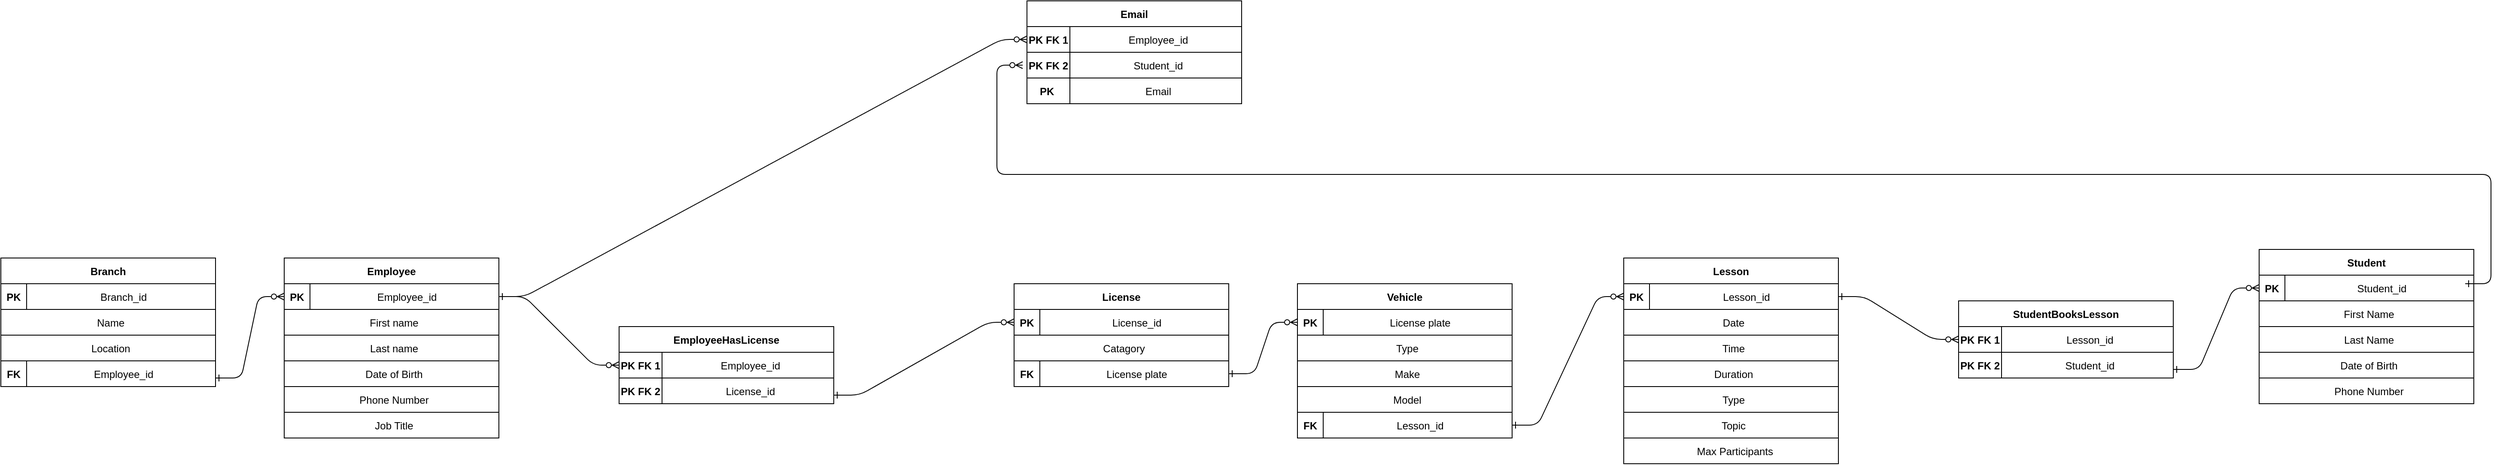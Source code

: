 <mxfile version="22.0.2" type="device">
  <diagram id="R2lEEEUBdFMjLlhIrx00" name="Page-1">
    <mxGraphModel dx="1590" dy="433" grid="1" gridSize="10" guides="1" tooltips="1" connect="1" arrows="1" fold="1" page="1" pageScale="1" pageWidth="850" pageHeight="1100" math="0" shadow="0" extFonts="Permanent Marker^https://fonts.googleapis.com/css?family=Permanent+Marker">
      <root>
        <mxCell id="0" />
        <mxCell id="1" parent="0" />
        <mxCell id="C-vyLk0tnHw3VtMMgP7b-1" value="" style="edgeStyle=entityRelationEdgeStyle;endArrow=ERzeroToMany;startArrow=ERone;endFill=1;startFill=0;entryX=0;entryY=0.5;entryDx=0;entryDy=0;" parent="1" edge="1">
          <mxGeometry width="100" height="100" relative="1" as="geometry">
            <mxPoint x="-210" y="570" as="sourcePoint" />
            <mxPoint x="-130" y="475" as="targetPoint" />
          </mxGeometry>
        </mxCell>
        <mxCell id="C-vyLk0tnHw3VtMMgP7b-12" value="" style="edgeStyle=entityRelationEdgeStyle;endArrow=ERzeroToMany;startArrow=ERone;endFill=1;startFill=0;" parent="1" edge="1">
          <mxGeometry width="100" height="100" relative="1" as="geometry">
            <mxPoint x="510" y="590" as="sourcePoint" />
            <mxPoint x="720" y="505" as="targetPoint" />
          </mxGeometry>
        </mxCell>
        <mxCell id="C-vyLk0tnHw3VtMMgP7b-23" value="Branch" style="shape=table;startSize=30;container=1;collapsible=1;childLayout=tableLayout;fixedRows=1;rowLines=0;fontStyle=1;align=center;resizeLast=1;" parent="1" vertex="1">
          <mxGeometry x="-460" y="430" width="250" height="150" as="geometry" />
        </mxCell>
        <mxCell id="C-vyLk0tnHw3VtMMgP7b-24" value="" style="shape=partialRectangle;collapsible=0;dropTarget=0;pointerEvents=0;fillColor=none;points=[[0,0.5],[1,0.5]];portConstraint=eastwest;top=0;left=0;right=0;bottom=1;" parent="C-vyLk0tnHw3VtMMgP7b-23" vertex="1">
          <mxGeometry y="30" width="250" height="30" as="geometry" />
        </mxCell>
        <mxCell id="C-vyLk0tnHw3VtMMgP7b-25" value="PK" style="shape=partialRectangle;overflow=hidden;connectable=0;fillColor=none;top=0;left=0;bottom=0;right=0;fontStyle=1;" parent="C-vyLk0tnHw3VtMMgP7b-24" vertex="1">
          <mxGeometry width="30" height="30" as="geometry">
            <mxRectangle width="30" height="30" as="alternateBounds" />
          </mxGeometry>
        </mxCell>
        <mxCell id="C-vyLk0tnHw3VtMMgP7b-26" value="Branch_id" style="shape=partialRectangle;overflow=hidden;connectable=0;fillColor=none;top=0;left=0;bottom=0;right=0;align=center;spacingLeft=6;fontStyle=0;" parent="C-vyLk0tnHw3VtMMgP7b-24" vertex="1">
          <mxGeometry x="30" width="220" height="30" as="geometry">
            <mxRectangle width="220" height="30" as="alternateBounds" />
          </mxGeometry>
        </mxCell>
        <mxCell id="tp9Cc-kv2uPg05OPm2h--9" value="Location" style="shape=partialRectangle;overflow=hidden;connectable=0;fillColor=none;top=1;left=0;bottom=1;right=0;align=center;spacingLeft=6;" parent="1" vertex="1">
          <mxGeometry x="-460" y="520" width="250" height="30" as="geometry">
            <mxRectangle width="220" height="30" as="alternateBounds" />
          </mxGeometry>
        </mxCell>
        <mxCell id="tp9Cc-kv2uPg05OPm2h--10" value="Name" style="shape=partialRectangle;overflow=hidden;connectable=0;fillColor=none;top=1;left=0;bottom=1;right=0;align=center;spacingLeft=6;" parent="1" vertex="1">
          <mxGeometry x="-460" y="490" width="250" height="30" as="geometry">
            <mxRectangle width="220" height="30" as="alternateBounds" />
          </mxGeometry>
        </mxCell>
        <mxCell id="tp9Cc-kv2uPg05OPm2h--12" value="FK" style="shape=partialRectangle;overflow=hidden;connectable=0;fillColor=none;top=1;left=1;bottom=1;right=0;fontStyle=1;" parent="1" vertex="1">
          <mxGeometry x="-460" y="550" width="30" height="30" as="geometry">
            <mxRectangle width="30" height="30" as="alternateBounds" />
          </mxGeometry>
        </mxCell>
        <mxCell id="tp9Cc-kv2uPg05OPm2h--13" value="Employee_id" style="shape=partialRectangle;overflow=hidden;connectable=0;fillColor=none;top=1;left=1;bottom=1;right=0;align=center;spacingLeft=6;fontStyle=0;" parent="1" vertex="1">
          <mxGeometry x="-430" y="550" width="220" height="30" as="geometry">
            <mxRectangle width="220" height="30" as="alternateBounds" />
          </mxGeometry>
        </mxCell>
        <mxCell id="tp9Cc-kv2uPg05OPm2h--18" value="Employee" style="shape=table;startSize=30;container=1;collapsible=1;childLayout=tableLayout;fixedRows=1;rowLines=0;fontStyle=1;align=center;resizeLast=1;" parent="1" vertex="1">
          <mxGeometry x="-130" y="430" width="250" height="210" as="geometry" />
        </mxCell>
        <mxCell id="tp9Cc-kv2uPg05OPm2h--19" value="" style="shape=partialRectangle;collapsible=0;dropTarget=0;pointerEvents=0;fillColor=none;points=[[0,0.5],[1,0.5]];portConstraint=eastwest;top=0;left=0;right=0;bottom=1;" parent="tp9Cc-kv2uPg05OPm2h--18" vertex="1">
          <mxGeometry y="30" width="250" height="30" as="geometry" />
        </mxCell>
        <mxCell id="tp9Cc-kv2uPg05OPm2h--20" value="PK" style="shape=partialRectangle;overflow=hidden;connectable=0;fillColor=none;top=0;left=0;bottom=0;right=0;fontStyle=1;" parent="tp9Cc-kv2uPg05OPm2h--19" vertex="1">
          <mxGeometry width="30" height="30" as="geometry">
            <mxRectangle width="30" height="30" as="alternateBounds" />
          </mxGeometry>
        </mxCell>
        <mxCell id="tp9Cc-kv2uPg05OPm2h--21" value="Employee_id" style="shape=partialRectangle;overflow=hidden;connectable=0;fillColor=none;top=0;left=0;bottom=0;right=0;align=center;spacingLeft=6;fontStyle=0;" parent="tp9Cc-kv2uPg05OPm2h--19" vertex="1">
          <mxGeometry x="30" width="220" height="30" as="geometry">
            <mxRectangle width="220" height="30" as="alternateBounds" />
          </mxGeometry>
        </mxCell>
        <mxCell id="tp9Cc-kv2uPg05OPm2h--22" value="Last name" style="shape=partialRectangle;overflow=hidden;connectable=0;fillColor=none;top=1;left=0;bottom=1;right=0;align=center;spacingLeft=6;" parent="1" vertex="1">
          <mxGeometry x="-130" y="520" width="250" height="30" as="geometry">
            <mxRectangle width="220" height="30" as="alternateBounds" />
          </mxGeometry>
        </mxCell>
        <mxCell id="tp9Cc-kv2uPg05OPm2h--23" value="First name" style="shape=partialRectangle;overflow=hidden;connectable=0;fillColor=none;top=1;left=0;bottom=1;right=0;align=center;spacingLeft=6;" parent="1" vertex="1">
          <mxGeometry x="-130" y="490" width="250" height="30" as="geometry">
            <mxRectangle width="220" height="30" as="alternateBounds" />
          </mxGeometry>
        </mxCell>
        <mxCell id="tp9Cc-kv2uPg05OPm2h--26" value="Date of Birth" style="shape=partialRectangle;overflow=hidden;connectable=0;fillColor=none;top=1;left=0;bottom=1;right=0;align=center;spacingLeft=6;" parent="1" vertex="1">
          <mxGeometry x="-130" y="550" width="250" height="30" as="geometry">
            <mxRectangle width="220" height="30" as="alternateBounds" />
          </mxGeometry>
        </mxCell>
        <mxCell id="tp9Cc-kv2uPg05OPm2h--28" value="Phone Number" style="shape=partialRectangle;overflow=hidden;connectable=0;fillColor=none;top=1;left=0;bottom=1;right=0;align=center;spacingLeft=6;" parent="1" vertex="1">
          <mxGeometry x="-130" y="580" width="250" height="30" as="geometry">
            <mxRectangle width="220" height="30" as="alternateBounds" />
          </mxGeometry>
        </mxCell>
        <mxCell id="tp9Cc-kv2uPg05OPm2h--29" value="Job Title" style="shape=partialRectangle;overflow=hidden;connectable=0;fillColor=none;top=1;left=0;bottom=1;right=0;align=center;spacingLeft=6;" parent="1" vertex="1">
          <mxGeometry x="-130" y="610" width="250" height="30" as="geometry">
            <mxRectangle width="220" height="30" as="alternateBounds" />
          </mxGeometry>
        </mxCell>
        <mxCell id="tp9Cc-kv2uPg05OPm2h--31" value="License" style="shape=table;startSize=30;container=1;collapsible=1;childLayout=tableLayout;fixedRows=1;rowLines=0;fontStyle=1;align=center;resizeLast=1;" parent="1" vertex="1">
          <mxGeometry x="720" y="460" width="250" height="120" as="geometry" />
        </mxCell>
        <mxCell id="tp9Cc-kv2uPg05OPm2h--32" value="" style="shape=partialRectangle;collapsible=0;dropTarget=0;pointerEvents=0;fillColor=none;points=[[0,0.5],[1,0.5]];portConstraint=eastwest;top=0;left=0;right=0;bottom=1;" parent="tp9Cc-kv2uPg05OPm2h--31" vertex="1">
          <mxGeometry y="30" width="250" height="30" as="geometry" />
        </mxCell>
        <mxCell id="tp9Cc-kv2uPg05OPm2h--33" value="PK" style="shape=partialRectangle;overflow=hidden;connectable=0;fillColor=none;top=0;left=0;bottom=0;right=0;fontStyle=1;" parent="tp9Cc-kv2uPg05OPm2h--32" vertex="1">
          <mxGeometry width="30" height="30" as="geometry">
            <mxRectangle width="30" height="30" as="alternateBounds" />
          </mxGeometry>
        </mxCell>
        <mxCell id="tp9Cc-kv2uPg05OPm2h--34" value="License_id" style="shape=partialRectangle;overflow=hidden;connectable=0;fillColor=none;top=0;left=0;bottom=0;right=0;align=center;spacingLeft=6;fontStyle=0;" parent="tp9Cc-kv2uPg05OPm2h--32" vertex="1">
          <mxGeometry x="30" width="220" height="30" as="geometry">
            <mxRectangle width="220" height="30" as="alternateBounds" />
          </mxGeometry>
        </mxCell>
        <mxCell id="tp9Cc-kv2uPg05OPm2h--36" value="Catagory" style="shape=partialRectangle;overflow=hidden;connectable=0;fillColor=none;top=1;left=0;bottom=1;right=0;align=center;spacingLeft=6;" parent="1" vertex="1">
          <mxGeometry x="720" y="520" width="250" height="30" as="geometry">
            <mxRectangle width="220" height="30" as="alternateBounds" />
          </mxGeometry>
        </mxCell>
        <mxCell id="tp9Cc-kv2uPg05OPm2h--37" value="FK" style="shape=partialRectangle;overflow=hidden;connectable=0;fillColor=none;top=1;left=1;bottom=1;right=0;fontStyle=1;" parent="1" vertex="1">
          <mxGeometry x="720" y="550" width="30" height="30" as="geometry">
            <mxRectangle width="30" height="30" as="alternateBounds" />
          </mxGeometry>
        </mxCell>
        <mxCell id="tp9Cc-kv2uPg05OPm2h--38" value="License plate" style="shape=partialRectangle;overflow=hidden;connectable=0;fillColor=none;top=1;left=1;bottom=1;right=0;align=center;spacingLeft=6;fontStyle=0;" parent="1" vertex="1">
          <mxGeometry x="750" y="550" width="220" height="30" as="geometry">
            <mxRectangle width="220" height="30" as="alternateBounds" />
          </mxGeometry>
        </mxCell>
        <mxCell id="tp9Cc-kv2uPg05OPm2h--39" value="Vehicle" style="shape=table;startSize=30;container=1;collapsible=1;childLayout=tableLayout;fixedRows=1;rowLines=0;fontStyle=1;align=center;resizeLast=1;" parent="1" vertex="1">
          <mxGeometry x="1050" y="460" width="250" height="180" as="geometry" />
        </mxCell>
        <mxCell id="tp9Cc-kv2uPg05OPm2h--40" value="" style="shape=partialRectangle;collapsible=0;dropTarget=0;pointerEvents=0;fillColor=none;points=[[0,0.5],[1,0.5]];portConstraint=eastwest;top=0;left=0;right=0;bottom=1;" parent="tp9Cc-kv2uPg05OPm2h--39" vertex="1">
          <mxGeometry y="30" width="250" height="30" as="geometry" />
        </mxCell>
        <mxCell id="tp9Cc-kv2uPg05OPm2h--41" value="PK" style="shape=partialRectangle;overflow=hidden;connectable=0;fillColor=none;top=0;left=0;bottom=0;right=0;fontStyle=1;" parent="tp9Cc-kv2uPg05OPm2h--40" vertex="1">
          <mxGeometry width="30" height="30" as="geometry">
            <mxRectangle width="30" height="30" as="alternateBounds" />
          </mxGeometry>
        </mxCell>
        <mxCell id="tp9Cc-kv2uPg05OPm2h--42" value="License plate" style="shape=partialRectangle;overflow=hidden;connectable=0;fillColor=none;top=0;left=0;bottom=0;right=0;align=center;spacingLeft=6;fontStyle=0;" parent="tp9Cc-kv2uPg05OPm2h--40" vertex="1">
          <mxGeometry x="30" width="220" height="30" as="geometry">
            <mxRectangle width="220" height="30" as="alternateBounds" />
          </mxGeometry>
        </mxCell>
        <mxCell id="tp9Cc-kv2uPg05OPm2h--43" value="Make" style="shape=partialRectangle;overflow=hidden;connectable=0;fillColor=none;top=1;left=0;bottom=1;right=0;align=center;spacingLeft=6;" parent="1" vertex="1">
          <mxGeometry x="1050" y="550" width="250" height="30" as="geometry">
            <mxRectangle width="220" height="30" as="alternateBounds" />
          </mxGeometry>
        </mxCell>
        <mxCell id="tp9Cc-kv2uPg05OPm2h--44" value="Type" style="shape=partialRectangle;overflow=hidden;connectable=0;fillColor=none;top=1;left=0;bottom=1;right=0;align=center;spacingLeft=6;" parent="1" vertex="1">
          <mxGeometry x="1050" y="520" width="250" height="30" as="geometry">
            <mxRectangle width="220" height="30" as="alternateBounds" />
          </mxGeometry>
        </mxCell>
        <mxCell id="tp9Cc-kv2uPg05OPm2h--45" value="FK" style="shape=partialRectangle;overflow=hidden;connectable=0;fillColor=none;top=1;left=1;bottom=1;right=0;fontStyle=1;" parent="1" vertex="1">
          <mxGeometry x="1050" y="610" width="30" height="30" as="geometry">
            <mxRectangle width="30" height="30" as="alternateBounds" />
          </mxGeometry>
        </mxCell>
        <mxCell id="tp9Cc-kv2uPg05OPm2h--46" value="Lesson_id" style="shape=partialRectangle;overflow=hidden;connectable=0;fillColor=none;top=1;left=1;bottom=1;right=0;align=center;spacingLeft=6;fontStyle=0;" parent="1" vertex="1">
          <mxGeometry x="1080" y="610" width="220" height="30" as="geometry">
            <mxRectangle width="220" height="30" as="alternateBounds" />
          </mxGeometry>
        </mxCell>
        <mxCell id="tp9Cc-kv2uPg05OPm2h--47" value="Model" style="shape=partialRectangle;overflow=hidden;connectable=0;fillColor=none;top=1;left=0;bottom=1;right=0;align=center;spacingLeft=6;" parent="1" vertex="1">
          <mxGeometry x="1050" y="580" width="250" height="30" as="geometry">
            <mxRectangle width="220" height="30" as="alternateBounds" />
          </mxGeometry>
        </mxCell>
        <mxCell id="tp9Cc-kv2uPg05OPm2h--48" value="" style="edgeStyle=entityRelationEdgeStyle;endArrow=ERzeroToMany;startArrow=ERone;endFill=1;startFill=0;entryX=0;entryY=0.5;entryDx=0;entryDy=0;" parent="1" target="tp9Cc-kv2uPg05OPm2h--40" edge="1">
          <mxGeometry width="100" height="100" relative="1" as="geometry">
            <mxPoint x="970" y="565" as="sourcePoint" />
            <mxPoint x="1080" y="350" as="targetPoint" />
          </mxGeometry>
        </mxCell>
        <mxCell id="tp9Cc-kv2uPg05OPm2h--49" value="Lesson" style="shape=table;startSize=30;container=1;collapsible=1;childLayout=tableLayout;fixedRows=1;rowLines=0;fontStyle=1;align=center;resizeLast=1;" parent="1" vertex="1">
          <mxGeometry x="1430" y="430" width="250" height="240" as="geometry" />
        </mxCell>
        <mxCell id="tp9Cc-kv2uPg05OPm2h--50" value="" style="shape=partialRectangle;collapsible=0;dropTarget=0;pointerEvents=0;fillColor=none;points=[[0,0.5],[1,0.5]];portConstraint=eastwest;top=0;left=0;right=0;bottom=1;" parent="tp9Cc-kv2uPg05OPm2h--49" vertex="1">
          <mxGeometry y="30" width="250" height="30" as="geometry" />
        </mxCell>
        <mxCell id="tp9Cc-kv2uPg05OPm2h--51" value="PK" style="shape=partialRectangle;overflow=hidden;connectable=0;fillColor=none;top=0;left=0;bottom=0;right=0;fontStyle=1;" parent="tp9Cc-kv2uPg05OPm2h--50" vertex="1">
          <mxGeometry width="30" height="30" as="geometry">
            <mxRectangle width="30" height="30" as="alternateBounds" />
          </mxGeometry>
        </mxCell>
        <mxCell id="tp9Cc-kv2uPg05OPm2h--52" value="Lesson_id" style="shape=partialRectangle;overflow=hidden;connectable=0;fillColor=none;top=0;left=0;bottom=0;right=0;align=center;spacingLeft=6;fontStyle=0;" parent="tp9Cc-kv2uPg05OPm2h--50" vertex="1">
          <mxGeometry x="30" width="220" height="30" as="geometry">
            <mxRectangle width="220" height="30" as="alternateBounds" />
          </mxGeometry>
        </mxCell>
        <mxCell id="tp9Cc-kv2uPg05OPm2h--53" value="Time" style="shape=partialRectangle;overflow=hidden;connectable=0;fillColor=none;top=1;left=0;bottom=1;right=0;align=center;spacingLeft=6;" parent="1" vertex="1">
          <mxGeometry x="1430" y="520" width="250" height="30" as="geometry">
            <mxRectangle width="220" height="30" as="alternateBounds" />
          </mxGeometry>
        </mxCell>
        <mxCell id="tp9Cc-kv2uPg05OPm2h--54" value="Date" style="shape=partialRectangle;overflow=hidden;connectable=0;fillColor=none;top=1;left=0;bottom=1;right=0;align=center;spacingLeft=6;" parent="1" vertex="1">
          <mxGeometry x="1430" y="490" width="250" height="30" as="geometry">
            <mxRectangle width="220" height="30" as="alternateBounds" />
          </mxGeometry>
        </mxCell>
        <mxCell id="tp9Cc-kv2uPg05OPm2h--57" value="Duration" style="shape=partialRectangle;overflow=hidden;connectable=0;fillColor=none;top=1;left=0;bottom=1;right=0;align=center;spacingLeft=6;" parent="1" vertex="1">
          <mxGeometry x="1430" y="550" width="250" height="30" as="geometry">
            <mxRectangle width="220" height="30" as="alternateBounds" />
          </mxGeometry>
        </mxCell>
        <mxCell id="tp9Cc-kv2uPg05OPm2h--58" value="Topic" style="shape=partialRectangle;overflow=hidden;connectable=0;fillColor=none;top=1;left=0;bottom=1;right=0;align=center;spacingLeft=6;" parent="1" vertex="1">
          <mxGeometry x="1430" y="610" width="250" height="30" as="geometry">
            <mxRectangle width="220" height="30" as="alternateBounds" />
          </mxGeometry>
        </mxCell>
        <mxCell id="tp9Cc-kv2uPg05OPm2h--59" value=" Max Participants" style="shape=partialRectangle;overflow=hidden;connectable=0;fillColor=none;top=1;left=0;bottom=1;right=0;align=center;spacingLeft=6;" parent="1" vertex="1">
          <mxGeometry x="1430" y="640" width="250" height="30" as="geometry">
            <mxRectangle width="220" height="30" as="alternateBounds" />
          </mxGeometry>
        </mxCell>
        <mxCell id="tp9Cc-kv2uPg05OPm2h--61" value="Type" style="shape=partialRectangle;overflow=hidden;connectable=0;fillColor=none;top=1;left=0;bottom=1;right=0;align=center;spacingLeft=6;" parent="1" vertex="1">
          <mxGeometry x="1430" y="580" width="250" height="30" as="geometry">
            <mxRectangle width="220" height="30" as="alternateBounds" />
          </mxGeometry>
        </mxCell>
        <mxCell id="tp9Cc-kv2uPg05OPm2h--62" value="Student" style="shape=table;startSize=30;container=1;collapsible=1;childLayout=tableLayout;fixedRows=1;rowLines=0;fontStyle=1;align=center;resizeLast=1;" parent="1" vertex="1">
          <mxGeometry x="2170" y="420" width="250" height="180" as="geometry" />
        </mxCell>
        <mxCell id="tp9Cc-kv2uPg05OPm2h--63" value="" style="shape=partialRectangle;collapsible=0;dropTarget=0;pointerEvents=0;fillColor=none;points=[[0,0.5],[1,0.5]];portConstraint=eastwest;top=0;left=0;right=0;bottom=1;" parent="tp9Cc-kv2uPg05OPm2h--62" vertex="1">
          <mxGeometry y="30" width="250" height="30" as="geometry" />
        </mxCell>
        <mxCell id="tp9Cc-kv2uPg05OPm2h--64" value="PK" style="shape=partialRectangle;overflow=hidden;connectable=0;fillColor=none;top=0;left=0;bottom=0;right=0;fontStyle=1;" parent="tp9Cc-kv2uPg05OPm2h--63" vertex="1">
          <mxGeometry width="30" height="30" as="geometry">
            <mxRectangle width="30" height="30" as="alternateBounds" />
          </mxGeometry>
        </mxCell>
        <mxCell id="tp9Cc-kv2uPg05OPm2h--65" value="Student_id" style="shape=partialRectangle;overflow=hidden;connectable=0;fillColor=none;top=0;left=0;bottom=0;right=0;align=center;spacingLeft=6;fontStyle=0;" parent="tp9Cc-kv2uPg05OPm2h--63" vertex="1">
          <mxGeometry x="30" width="220" height="30" as="geometry">
            <mxRectangle width="220" height="30" as="alternateBounds" />
          </mxGeometry>
        </mxCell>
        <mxCell id="tp9Cc-kv2uPg05OPm2h--66" value="Last Name" style="shape=partialRectangle;overflow=hidden;connectable=0;fillColor=none;top=1;left=0;bottom=1;right=0;align=center;spacingLeft=6;" parent="1" vertex="1">
          <mxGeometry x="2170" y="510" width="250" height="30" as="geometry">
            <mxRectangle width="220" height="30" as="alternateBounds" />
          </mxGeometry>
        </mxCell>
        <mxCell id="tp9Cc-kv2uPg05OPm2h--67" value="First Name" style="shape=partialRectangle;overflow=hidden;connectable=0;fillColor=none;top=1;left=0;bottom=1;right=0;align=center;spacingLeft=6;" parent="1" vertex="1">
          <mxGeometry x="2170" y="480" width="250" height="30" as="geometry">
            <mxRectangle width="220" height="30" as="alternateBounds" />
          </mxGeometry>
        </mxCell>
        <mxCell id="tp9Cc-kv2uPg05OPm2h--70" value="Date of Birth" style="shape=partialRectangle;overflow=hidden;connectable=0;fillColor=none;top=1;left=0;bottom=1;right=0;align=center;spacingLeft=6;" parent="1" vertex="1">
          <mxGeometry x="2170" y="540" width="250" height="30" as="geometry">
            <mxRectangle width="220" height="30" as="alternateBounds" />
          </mxGeometry>
        </mxCell>
        <mxCell id="tp9Cc-kv2uPg05OPm2h--72" value="Phone Number" style="shape=partialRectangle;overflow=hidden;connectable=0;fillColor=none;top=1;left=0;bottom=1;right=0;align=center;spacingLeft=6;" parent="1" vertex="1">
          <mxGeometry x="2170" y="570" width="250" height="30" as="geometry">
            <mxRectangle width="220" height="30" as="alternateBounds" />
          </mxGeometry>
        </mxCell>
        <mxCell id="_XQJYni-1eXX2gmQjkZn-1" value="" style="edgeStyle=entityRelationEdgeStyle;endArrow=ERzeroToMany;startArrow=ERone;endFill=1;startFill=0;entryX=0;entryY=0.5;entryDx=0;entryDy=0;" parent="1" target="tp9Cc-kv2uPg05OPm2h--50" edge="1">
          <mxGeometry width="100" height="100" relative="1" as="geometry">
            <mxPoint x="1300" y="625" as="sourcePoint" />
            <mxPoint x="1380" y="565" as="targetPoint" />
          </mxGeometry>
        </mxCell>
        <mxCell id="_XQJYni-1eXX2gmQjkZn-2" value="" style="edgeStyle=entityRelationEdgeStyle;endArrow=ERzeroToMany;startArrow=ERone;endFill=1;startFill=0;entryX=0;entryY=0.5;entryDx=0;entryDy=0;exitX=1;exitY=0.5;exitDx=0;exitDy=0;" parent="1" source="tp9Cc-kv2uPg05OPm2h--50" target="EFeB1YzdgGVFfk6U91Xu-10" edge="1">
          <mxGeometry width="100" height="100" relative="1" as="geometry">
            <mxPoint x="1680" y="680" as="sourcePoint" />
            <mxPoint x="1740" y="465" as="targetPoint" />
          </mxGeometry>
        </mxCell>
        <mxCell id="EFeB1YzdgGVFfk6U91Xu-1" value="EmployeeHasLicense" style="shape=table;startSize=30;container=1;collapsible=1;childLayout=tableLayout;fixedRows=1;rowLines=0;fontStyle=1;align=center;resizeLast=1;" parent="1" vertex="1">
          <mxGeometry x="260" y="510" width="250" height="90" as="geometry" />
        </mxCell>
        <mxCell id="EFeB1YzdgGVFfk6U91Xu-2" value="" style="shape=partialRectangle;collapsible=0;dropTarget=0;pointerEvents=0;fillColor=none;points=[[0,0.5],[1,0.5]];portConstraint=eastwest;top=0;left=0;right=0;bottom=1;" parent="EFeB1YzdgGVFfk6U91Xu-1" vertex="1">
          <mxGeometry y="30" width="250" height="30" as="geometry" />
        </mxCell>
        <mxCell id="EFeB1YzdgGVFfk6U91Xu-3" value="PK FK 1" style="shape=partialRectangle;overflow=hidden;connectable=0;fillColor=none;top=0;left=0;bottom=0;right=0;fontStyle=1;" parent="EFeB1YzdgGVFfk6U91Xu-2" vertex="1">
          <mxGeometry width="50" height="30" as="geometry">
            <mxRectangle width="50" height="30" as="alternateBounds" />
          </mxGeometry>
        </mxCell>
        <mxCell id="EFeB1YzdgGVFfk6U91Xu-4" value="Employee_id" style="shape=partialRectangle;overflow=hidden;connectable=0;fillColor=none;top=0;left=0;bottom=0;right=0;align=center;spacingLeft=6;fontStyle=0;" parent="EFeB1YzdgGVFfk6U91Xu-2" vertex="1">
          <mxGeometry x="50" width="200" height="30" as="geometry">
            <mxRectangle width="200" height="30" as="alternateBounds" />
          </mxGeometry>
        </mxCell>
        <mxCell id="EFeB1YzdgGVFfk6U91Xu-6" value="PK FK 2" style="shape=partialRectangle;overflow=hidden;connectable=0;fillColor=none;top=1;left=1;bottom=1;right=0;fontStyle=1;" parent="1" vertex="1">
          <mxGeometry x="260" y="570" width="50" height="30" as="geometry">
            <mxRectangle width="30" height="30" as="alternateBounds" />
          </mxGeometry>
        </mxCell>
        <mxCell id="EFeB1YzdgGVFfk6U91Xu-7" value="License_id" style="shape=partialRectangle;overflow=hidden;connectable=0;fillColor=none;top=1;left=1;bottom=1;right=0;align=center;spacingLeft=6;fontStyle=0;" parent="1" vertex="1">
          <mxGeometry x="310" y="570" width="200" height="30" as="geometry">
            <mxRectangle width="220" height="30" as="alternateBounds" />
          </mxGeometry>
        </mxCell>
        <mxCell id="EFeB1YzdgGVFfk6U91Xu-8" value="" style="edgeStyle=entityRelationEdgeStyle;endArrow=ERzeroToMany;startArrow=ERone;endFill=1;startFill=0;entryX=0;entryY=0.5;entryDx=0;entryDy=0;" parent="1" target="EFeB1YzdgGVFfk6U91Xu-2" edge="1">
          <mxGeometry width="100" height="100" relative="1" as="geometry">
            <mxPoint x="120" y="475" as="sourcePoint" />
            <mxPoint x="200" y="380" as="targetPoint" />
          </mxGeometry>
        </mxCell>
        <mxCell id="EFeB1YzdgGVFfk6U91Xu-9" value="StudentBooksLesson" style="shape=table;startSize=30;container=1;collapsible=1;childLayout=tableLayout;fixedRows=1;rowLines=0;fontStyle=1;align=center;resizeLast=1;" parent="1" vertex="1">
          <mxGeometry x="1820" y="480" width="250" height="90" as="geometry" />
        </mxCell>
        <mxCell id="EFeB1YzdgGVFfk6U91Xu-10" value="" style="shape=partialRectangle;collapsible=0;dropTarget=0;pointerEvents=0;fillColor=none;points=[[0,0.5],[1,0.5]];portConstraint=eastwest;top=0;left=0;right=0;bottom=1;" parent="EFeB1YzdgGVFfk6U91Xu-9" vertex="1">
          <mxGeometry y="30" width="250" height="30" as="geometry" />
        </mxCell>
        <mxCell id="EFeB1YzdgGVFfk6U91Xu-11" value="PK FK 1" style="shape=partialRectangle;overflow=hidden;connectable=0;fillColor=none;top=0;left=0;bottom=0;right=0;fontStyle=1;" parent="EFeB1YzdgGVFfk6U91Xu-10" vertex="1">
          <mxGeometry width="50" height="30" as="geometry">
            <mxRectangle width="50" height="30" as="alternateBounds" />
          </mxGeometry>
        </mxCell>
        <mxCell id="EFeB1YzdgGVFfk6U91Xu-12" value="Lesson_id" style="shape=partialRectangle;overflow=hidden;connectable=0;fillColor=none;top=0;left=0;bottom=0;right=0;align=center;spacingLeft=6;fontStyle=0;" parent="EFeB1YzdgGVFfk6U91Xu-10" vertex="1">
          <mxGeometry x="50" width="200" height="30" as="geometry">
            <mxRectangle width="200" height="30" as="alternateBounds" />
          </mxGeometry>
        </mxCell>
        <mxCell id="EFeB1YzdgGVFfk6U91Xu-13" value="PK FK 2" style="shape=partialRectangle;overflow=hidden;connectable=0;fillColor=none;top=1;left=1;bottom=1;right=0;fontStyle=1;" parent="1" vertex="1">
          <mxGeometry x="1820" y="540" width="50" height="30" as="geometry">
            <mxRectangle width="30" height="30" as="alternateBounds" />
          </mxGeometry>
        </mxCell>
        <mxCell id="EFeB1YzdgGVFfk6U91Xu-14" value="Student_id" style="shape=partialRectangle;overflow=hidden;connectable=0;fillColor=none;top=1;left=1;bottom=1;right=0;align=center;spacingLeft=6;fontStyle=0;" parent="1" vertex="1">
          <mxGeometry x="1870" y="540" width="200" height="30" as="geometry">
            <mxRectangle width="220" height="30" as="alternateBounds" />
          </mxGeometry>
        </mxCell>
        <mxCell id="EFeB1YzdgGVFfk6U91Xu-15" value="" style="edgeStyle=entityRelationEdgeStyle;endArrow=ERzeroToMany;startArrow=ERone;endFill=1;startFill=0;entryX=0;entryY=0.5;entryDx=0;entryDy=0;exitX=1;exitY=0.5;exitDx=0;exitDy=0;" parent="1" target="tp9Cc-kv2uPg05OPm2h--63" edge="1">
          <mxGeometry width="100" height="100" relative="1" as="geometry">
            <mxPoint x="2070" y="560" as="sourcePoint" />
            <mxPoint x="2210" y="610" as="targetPoint" />
          </mxGeometry>
        </mxCell>
        <mxCell id="EFeB1YzdgGVFfk6U91Xu-16" value="Email" style="shape=table;startSize=30;container=1;collapsible=1;childLayout=tableLayout;fixedRows=1;rowLines=0;fontStyle=1;align=center;resizeLast=1;" parent="1" vertex="1">
          <mxGeometry x="735" y="130" width="250" height="120" as="geometry" />
        </mxCell>
        <mxCell id="EFeB1YzdgGVFfk6U91Xu-17" value="" style="shape=partialRectangle;collapsible=0;dropTarget=0;pointerEvents=0;fillColor=none;points=[[0,0.5],[1,0.5]];portConstraint=eastwest;top=0;left=0;right=0;bottom=1;" parent="EFeB1YzdgGVFfk6U91Xu-16" vertex="1">
          <mxGeometry y="30" width="250" height="30" as="geometry" />
        </mxCell>
        <mxCell id="EFeB1YzdgGVFfk6U91Xu-18" value="PK FK 1" style="shape=partialRectangle;overflow=hidden;connectable=0;fillColor=none;top=0;left=0;bottom=0;right=0;fontStyle=1;" parent="EFeB1YzdgGVFfk6U91Xu-17" vertex="1">
          <mxGeometry width="50" height="30" as="geometry">
            <mxRectangle width="50" height="30" as="alternateBounds" />
          </mxGeometry>
        </mxCell>
        <mxCell id="EFeB1YzdgGVFfk6U91Xu-19" value="Employee_id" style="shape=partialRectangle;overflow=hidden;connectable=0;fillColor=none;top=0;left=0;bottom=0;right=0;align=center;spacingLeft=6;fontStyle=0;" parent="EFeB1YzdgGVFfk6U91Xu-17" vertex="1">
          <mxGeometry x="50" width="200" height="30" as="geometry">
            <mxRectangle width="200" height="30" as="alternateBounds" />
          </mxGeometry>
        </mxCell>
        <mxCell id="EFeB1YzdgGVFfk6U91Xu-20" value="PK " style="shape=partialRectangle;overflow=hidden;connectable=0;fillColor=none;top=1;left=1;bottom=1;right=0;fontStyle=1;" parent="1" vertex="1">
          <mxGeometry x="735" y="220" width="50" height="30" as="geometry">
            <mxRectangle width="30" height="30" as="alternateBounds" />
          </mxGeometry>
        </mxCell>
        <mxCell id="EFeB1YzdgGVFfk6U91Xu-21" value="Email" style="shape=partialRectangle;overflow=hidden;connectable=0;fillColor=none;top=1;left=1;bottom=1;right=0;align=center;spacingLeft=6;fontStyle=0;" parent="1" vertex="1">
          <mxGeometry x="785" y="220" width="200" height="30" as="geometry">
            <mxRectangle width="220" height="30" as="alternateBounds" />
          </mxGeometry>
        </mxCell>
        <mxCell id="EFeB1YzdgGVFfk6U91Xu-22" value="" style="edgeStyle=entityRelationEdgeStyle;endArrow=ERzeroToMany;startArrow=ERone;endFill=1;startFill=0;exitX=1;exitY=0.5;exitDx=0;exitDy=0;entryX=0;entryY=0.5;entryDx=0;entryDy=0;" parent="1" source="tp9Cc-kv2uPg05OPm2h--19" target="EFeB1YzdgGVFfk6U91Xu-17" edge="1">
          <mxGeometry width="100" height="100" relative="1" as="geometry">
            <mxPoint x="120" y="470" as="sourcePoint" />
            <mxPoint x="290" y="380" as="targetPoint" />
          </mxGeometry>
        </mxCell>
        <mxCell id="EFeB1YzdgGVFfk6U91Xu-24" value="PK FK 2" style="shape=partialRectangle;overflow=hidden;connectable=0;fillColor=none;top=1;left=1;bottom=1;right=0;fontStyle=1;" parent="1" vertex="1">
          <mxGeometry x="735" y="190" width="50" height="30" as="geometry">
            <mxRectangle width="30" height="30" as="alternateBounds" />
          </mxGeometry>
        </mxCell>
        <mxCell id="EFeB1YzdgGVFfk6U91Xu-25" value="Student_id" style="shape=partialRectangle;overflow=hidden;connectable=0;fillColor=none;top=1;left=1;bottom=1;right=0;align=center;spacingLeft=6;fontStyle=0;" parent="1" vertex="1">
          <mxGeometry x="785" y="190" width="200" height="30" as="geometry">
            <mxRectangle width="220" height="30" as="alternateBounds" />
          </mxGeometry>
        </mxCell>
        <mxCell id="EFeB1YzdgGVFfk6U91Xu-26" value="" style="edgeStyle=entityRelationEdgeStyle;endArrow=ERzeroToMany;startArrow=ERone;endFill=1;startFill=0;exitX=1;exitY=0.5;exitDx=0;exitDy=0;" parent="1" edge="1">
          <mxGeometry width="100" height="100" relative="1" as="geometry">
            <mxPoint x="2410" y="460" as="sourcePoint" />
            <mxPoint x="730" y="205" as="targetPoint" />
          </mxGeometry>
        </mxCell>
      </root>
    </mxGraphModel>
  </diagram>
</mxfile>
